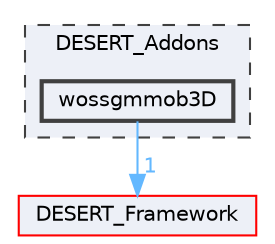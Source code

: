 digraph "wossgmmob3D"
{
 // LATEX_PDF_SIZE
  bgcolor="transparent";
  edge [fontname=Helvetica,fontsize=10,labelfontname=Helvetica,labelfontsize=10];
  node [fontname=Helvetica,fontsize=10,shape=box,height=0.2,width=0.4];
  compound=true
  subgraph clusterdir_08adb9e4b94062c0b7143ffffbc6188b {
    graph [ bgcolor="#edf0f7", pencolor="grey25", label="DESERT_Addons", fontname=Helvetica,fontsize=10 style="filled,dashed", URL="dir_08adb9e4b94062c0b7143ffffbc6188b.html",tooltip=""]
  dir_cb3e78d536f104e183dab4eb96e90abd [label="wossgmmob3D", fillcolor="#edf0f7", color="grey25", style="filled,bold", URL="dir_cb3e78d536f104e183dab4eb96e90abd.html",tooltip=""];
  }
  dir_f005ed4eaea92841740b83a4e0617b95 [label="DESERT_Framework", fillcolor="#edf0f7", color="red", style="filled", URL="dir_f005ed4eaea92841740b83a4e0617b95.html",tooltip=""];
  dir_cb3e78d536f104e183dab4eb96e90abd->dir_f005ed4eaea92841740b83a4e0617b95 [headlabel="1", labeldistance=1.5 headhref="dir_000103_000005.html" href="dir_000103_000005.html" color="steelblue1" fontcolor="steelblue1"];
}
